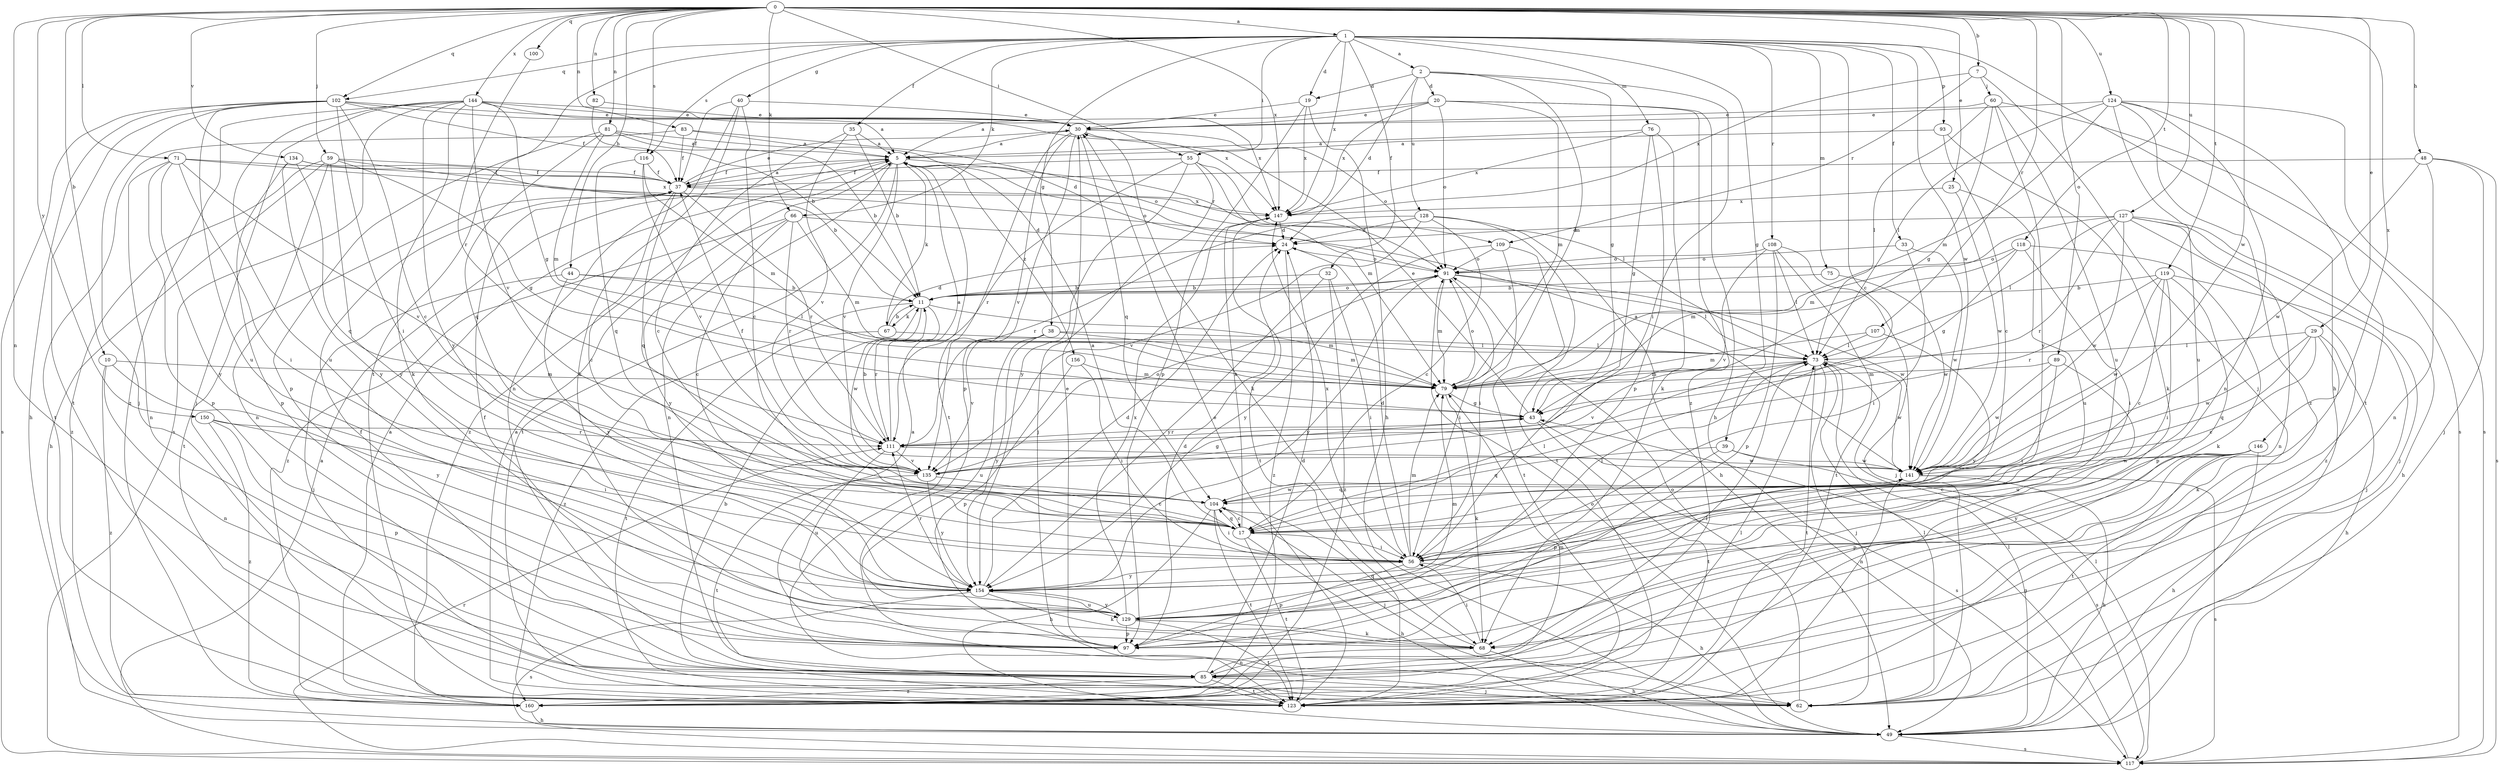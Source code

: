 strict digraph  {
0;
1;
2;
5;
7;
10;
11;
17;
19;
20;
24;
25;
29;
30;
32;
33;
35;
37;
38;
39;
40;
43;
44;
48;
49;
55;
56;
59;
60;
62;
66;
67;
68;
71;
73;
75;
76;
79;
81;
82;
83;
85;
89;
91;
93;
97;
100;
102;
104;
107;
108;
109;
111;
116;
117;
118;
119;
123;
124;
127;
128;
129;
134;
135;
141;
144;
146;
147;
150;
154;
156;
160;
0 -> 1  [label=a];
0 -> 7  [label=b];
0 -> 10  [label=b];
0 -> 25  [label=e];
0 -> 29  [label=e];
0 -> 44  [label=h];
0 -> 48  [label=h];
0 -> 55  [label=i];
0 -> 59  [label=j];
0 -> 66  [label=k];
0 -> 71  [label=l];
0 -> 81  [label=n];
0 -> 82  [label=n];
0 -> 83  [label=n];
0 -> 85  [label=n];
0 -> 89  [label=o];
0 -> 100  [label=q];
0 -> 102  [label=q];
0 -> 107  [label=r];
0 -> 116  [label=s];
0 -> 118  [label=t];
0 -> 119  [label=t];
0 -> 124  [label=u];
0 -> 127  [label=u];
0 -> 134  [label=v];
0 -> 141  [label=w];
0 -> 144  [label=x];
0 -> 146  [label=x];
0 -> 147  [label=x];
0 -> 150  [label=y];
1 -> 2  [label=a];
1 -> 17  [label=c];
1 -> 19  [label=d];
1 -> 32  [label=f];
1 -> 33  [label=f];
1 -> 35  [label=f];
1 -> 38  [label=g];
1 -> 39  [label=g];
1 -> 40  [label=g];
1 -> 49  [label=h];
1 -> 55  [label=i];
1 -> 66  [label=k];
1 -> 75  [label=m];
1 -> 76  [label=m];
1 -> 93  [label=p];
1 -> 102  [label=q];
1 -> 108  [label=r];
1 -> 116  [label=s];
1 -> 123  [label=t];
1 -> 141  [label=w];
1 -> 147  [label=x];
2 -> 19  [label=d];
2 -> 20  [label=d];
2 -> 24  [label=d];
2 -> 43  [label=g];
2 -> 56  [label=i];
2 -> 79  [label=m];
2 -> 128  [label=u];
5 -> 37  [label=f];
5 -> 67  [label=k];
5 -> 85  [label=n];
5 -> 109  [label=r];
5 -> 123  [label=t];
5 -> 135  [label=v];
5 -> 156  [label=z];
5 -> 160  [label=z];
7 -> 60  [label=j];
7 -> 62  [label=j];
7 -> 109  [label=r];
7 -> 147  [label=x];
10 -> 79  [label=m];
10 -> 85  [label=n];
10 -> 154  [label=y];
10 -> 160  [label=z];
11 -> 67  [label=k];
11 -> 79  [label=m];
11 -> 91  [label=o];
11 -> 111  [label=r];
11 -> 141  [label=w];
11 -> 160  [label=z];
17 -> 5  [label=a];
17 -> 49  [label=h];
17 -> 56  [label=i];
17 -> 73  [label=l];
17 -> 104  [label=q];
17 -> 123  [label=t];
17 -> 147  [label=x];
19 -> 30  [label=e];
19 -> 49  [label=h];
19 -> 97  [label=p];
19 -> 147  [label=x];
20 -> 5  [label=a];
20 -> 30  [label=e];
20 -> 49  [label=h];
20 -> 79  [label=m];
20 -> 91  [label=o];
20 -> 147  [label=x];
20 -> 160  [label=z];
24 -> 91  [label=o];
24 -> 160  [label=z];
25 -> 129  [label=u];
25 -> 141  [label=w];
25 -> 147  [label=x];
29 -> 17  [label=c];
29 -> 49  [label=h];
29 -> 68  [label=k];
29 -> 73  [label=l];
29 -> 104  [label=q];
29 -> 141  [label=w];
30 -> 5  [label=a];
30 -> 68  [label=k];
30 -> 91  [label=o];
30 -> 97  [label=p];
30 -> 104  [label=q];
30 -> 123  [label=t];
30 -> 135  [label=v];
32 -> 11  [label=b];
32 -> 56  [label=i];
32 -> 154  [label=y];
32 -> 160  [label=z];
33 -> 56  [label=i];
33 -> 91  [label=o];
33 -> 141  [label=w];
35 -> 5  [label=a];
35 -> 11  [label=b];
35 -> 17  [label=c];
35 -> 135  [label=v];
37 -> 5  [label=a];
37 -> 17  [label=c];
37 -> 30  [label=e];
37 -> 104  [label=q];
37 -> 111  [label=r];
37 -> 123  [label=t];
37 -> 147  [label=x];
38 -> 73  [label=l];
38 -> 79  [label=m];
38 -> 129  [label=u];
38 -> 135  [label=v];
38 -> 154  [label=y];
39 -> 97  [label=p];
39 -> 104  [label=q];
39 -> 117  [label=s];
39 -> 141  [label=w];
40 -> 17  [label=c];
40 -> 30  [label=e];
40 -> 37  [label=f];
40 -> 68  [label=k];
40 -> 85  [label=n];
43 -> 30  [label=e];
43 -> 111  [label=r];
43 -> 117  [label=s];
43 -> 123  [label=t];
44 -> 11  [label=b];
44 -> 62  [label=j];
44 -> 73  [label=l];
44 -> 154  [label=y];
48 -> 37  [label=f];
48 -> 62  [label=j];
48 -> 85  [label=n];
48 -> 117  [label=s];
48 -> 141  [label=w];
49 -> 73  [label=l];
49 -> 91  [label=o];
49 -> 117  [label=s];
55 -> 37  [label=f];
55 -> 62  [label=j];
55 -> 73  [label=l];
55 -> 79  [label=m];
55 -> 111  [label=r];
55 -> 154  [label=y];
56 -> 24  [label=d];
56 -> 49  [label=h];
56 -> 73  [label=l];
56 -> 79  [label=m];
56 -> 97  [label=p];
56 -> 147  [label=x];
56 -> 154  [label=y];
59 -> 11  [label=b];
59 -> 37  [label=f];
59 -> 43  [label=g];
59 -> 49  [label=h];
59 -> 85  [label=n];
59 -> 154  [label=y];
59 -> 160  [label=z];
60 -> 30  [label=e];
60 -> 43  [label=g];
60 -> 73  [label=l];
60 -> 117  [label=s];
60 -> 129  [label=u];
60 -> 154  [label=y];
62 -> 5  [label=a];
62 -> 73  [label=l];
62 -> 91  [label=o];
66 -> 17  [label=c];
66 -> 24  [label=d];
66 -> 79  [label=m];
66 -> 111  [label=r];
66 -> 154  [label=y];
66 -> 160  [label=z];
67 -> 11  [label=b];
67 -> 24  [label=d];
67 -> 73  [label=l];
67 -> 123  [label=t];
68 -> 49  [label=h];
68 -> 56  [label=i];
68 -> 85  [label=n];
68 -> 104  [label=q];
71 -> 37  [label=f];
71 -> 56  [label=i];
71 -> 85  [label=n];
71 -> 97  [label=p];
71 -> 135  [label=v];
71 -> 147  [label=x];
71 -> 154  [label=y];
73 -> 62  [label=j];
73 -> 79  [label=m];
73 -> 123  [label=t];
73 -> 135  [label=v];
73 -> 141  [label=w];
75 -> 11  [label=b];
75 -> 141  [label=w];
76 -> 5  [label=a];
76 -> 43  [label=g];
76 -> 68  [label=k];
76 -> 97  [label=p];
76 -> 147  [label=x];
79 -> 43  [label=g];
79 -> 68  [label=k];
79 -> 91  [label=o];
81 -> 5  [label=a];
81 -> 11  [label=b];
81 -> 24  [label=d];
81 -> 79  [label=m];
81 -> 97  [label=p];
81 -> 104  [label=q];
82 -> 11  [label=b];
82 -> 30  [label=e];
83 -> 5  [label=a];
83 -> 37  [label=f];
83 -> 91  [label=o];
83 -> 123  [label=t];
85 -> 24  [label=d];
85 -> 37  [label=f];
85 -> 62  [label=j];
85 -> 73  [label=l];
85 -> 123  [label=t];
85 -> 160  [label=z];
89 -> 56  [label=i];
89 -> 79  [label=m];
89 -> 129  [label=u];
89 -> 141  [label=w];
91 -> 11  [label=b];
91 -> 56  [label=i];
91 -> 73  [label=l];
91 -> 79  [label=m];
91 -> 141  [label=w];
91 -> 154  [label=y];
93 -> 5  [label=a];
93 -> 17  [label=c];
93 -> 68  [label=k];
97 -> 24  [label=d];
97 -> 30  [label=e];
97 -> 37  [label=f];
100 -> 111  [label=r];
102 -> 17  [label=c];
102 -> 30  [label=e];
102 -> 37  [label=f];
102 -> 49  [label=h];
102 -> 56  [label=i];
102 -> 62  [label=j];
102 -> 117  [label=s];
102 -> 123  [label=t];
102 -> 129  [label=u];
102 -> 147  [label=x];
104 -> 17  [label=c];
104 -> 49  [label=h];
104 -> 56  [label=i];
104 -> 62  [label=j];
104 -> 123  [label=t];
104 -> 141  [label=w];
107 -> 73  [label=l];
107 -> 79  [label=m];
107 -> 154  [label=y];
108 -> 62  [label=j];
108 -> 73  [label=l];
108 -> 91  [label=o];
108 -> 97  [label=p];
108 -> 123  [label=t];
108 -> 135  [label=v];
109 -> 56  [label=i];
109 -> 91  [label=o];
109 -> 123  [label=t];
109 -> 154  [label=y];
111 -> 5  [label=a];
111 -> 11  [label=b];
111 -> 129  [label=u];
111 -> 135  [label=v];
111 -> 141  [label=w];
116 -> 37  [label=f];
116 -> 79  [label=m];
116 -> 104  [label=q];
116 -> 135  [label=v];
117 -> 5  [label=a];
117 -> 43  [label=g];
117 -> 73  [label=l];
117 -> 111  [label=r];
118 -> 43  [label=g];
118 -> 56  [label=i];
118 -> 68  [label=k];
118 -> 79  [label=m];
118 -> 91  [label=o];
119 -> 11  [label=b];
119 -> 17  [label=c];
119 -> 56  [label=i];
119 -> 62  [label=j];
119 -> 97  [label=p];
119 -> 111  [label=r];
119 -> 141  [label=w];
123 -> 5  [label=a];
123 -> 11  [label=b];
123 -> 30  [label=e];
124 -> 30  [label=e];
124 -> 73  [label=l];
124 -> 79  [label=m];
124 -> 85  [label=n];
124 -> 117  [label=s];
124 -> 123  [label=t];
124 -> 129  [label=u];
124 -> 160  [label=z];
127 -> 24  [label=d];
127 -> 49  [label=h];
127 -> 62  [label=j];
127 -> 73  [label=l];
127 -> 79  [label=m];
127 -> 85  [label=n];
127 -> 111  [label=r];
127 -> 141  [label=w];
127 -> 160  [label=z];
128 -> 17  [label=c];
128 -> 24  [label=d];
128 -> 49  [label=h];
128 -> 111  [label=r];
128 -> 123  [label=t];
128 -> 135  [label=v];
129 -> 68  [label=k];
129 -> 79  [label=m];
129 -> 97  [label=p];
129 -> 123  [label=t];
129 -> 147  [label=x];
129 -> 154  [label=y];
134 -> 37  [label=f];
134 -> 91  [label=o];
134 -> 97  [label=p];
134 -> 104  [label=q];
134 -> 154  [label=y];
135 -> 17  [label=c];
135 -> 37  [label=f];
135 -> 43  [label=g];
135 -> 91  [label=o];
135 -> 123  [label=t];
135 -> 154  [label=y];
141 -> 5  [label=a];
141 -> 49  [label=h];
141 -> 104  [label=q];
141 -> 117  [label=s];
141 -> 123  [label=t];
144 -> 5  [label=a];
144 -> 30  [label=e];
144 -> 43  [label=g];
144 -> 62  [label=j];
144 -> 68  [label=k];
144 -> 117  [label=s];
144 -> 129  [label=u];
144 -> 135  [label=v];
144 -> 147  [label=x];
144 -> 154  [label=y];
144 -> 160  [label=z];
146 -> 17  [label=c];
146 -> 49  [label=h];
146 -> 85  [label=n];
146 -> 97  [label=p];
146 -> 123  [label=t];
146 -> 141  [label=w];
146 -> 154  [label=y];
147 -> 24  [label=d];
147 -> 123  [label=t];
150 -> 56  [label=i];
150 -> 97  [label=p];
150 -> 111  [label=r];
150 -> 160  [label=z];
154 -> 24  [label=d];
154 -> 68  [label=k];
154 -> 111  [label=r];
154 -> 117  [label=s];
154 -> 129  [label=u];
156 -> 56  [label=i];
156 -> 79  [label=m];
156 -> 97  [label=p];
160 -> 5  [label=a];
160 -> 49  [label=h];
160 -> 73  [label=l];
160 -> 79  [label=m];
}
